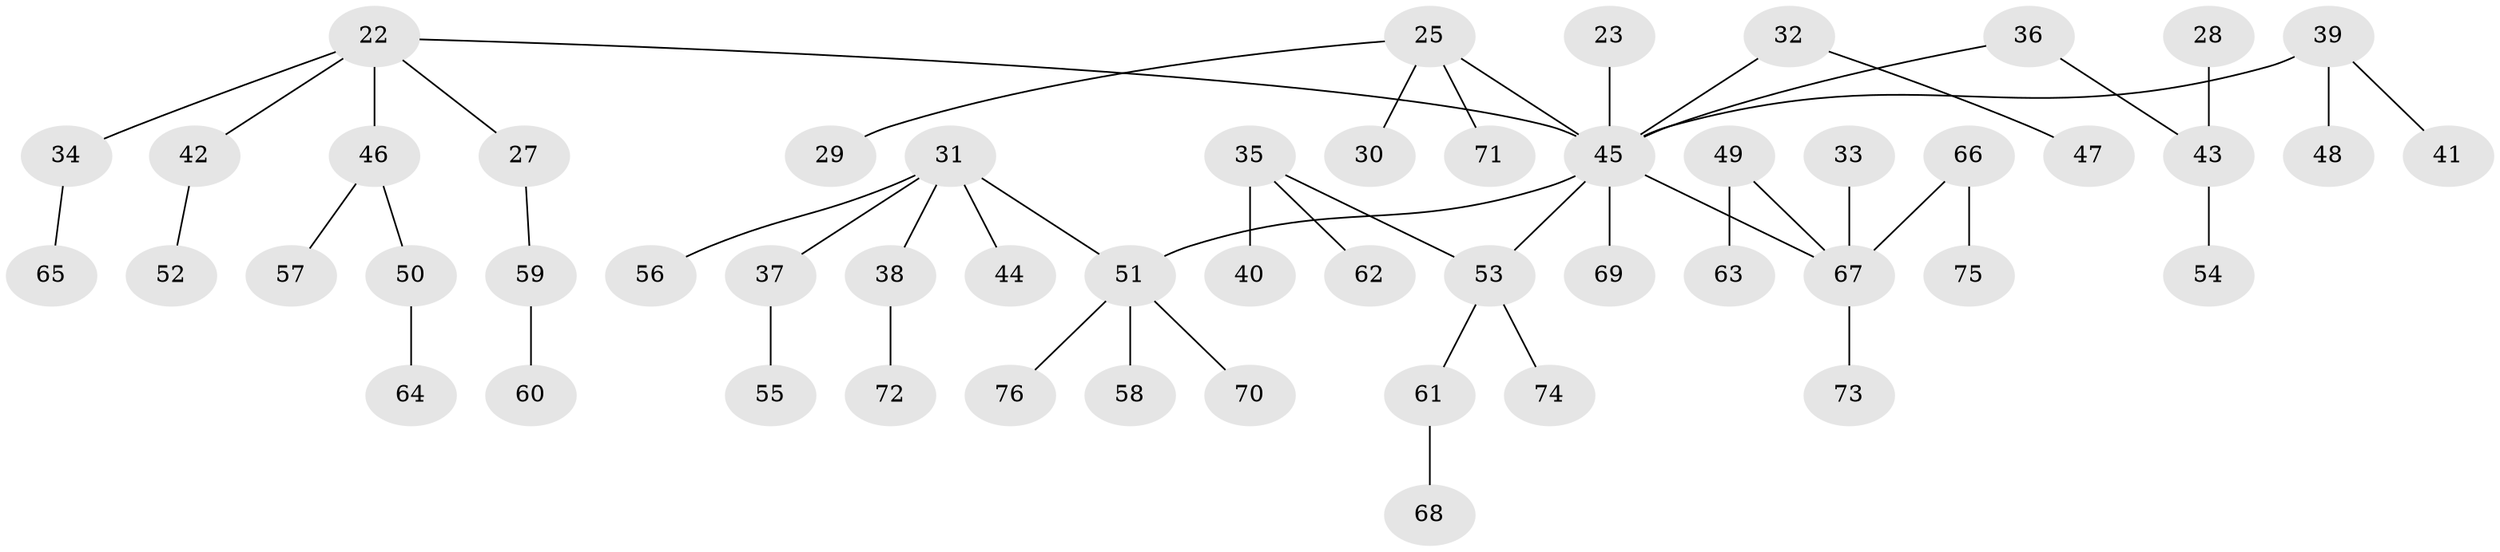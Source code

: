 // original degree distribution, {5: 0.02631578947368421, 7: 0.02631578947368421, 3: 0.19736842105263158, 1: 0.4605263157894737, 2: 0.27631578947368424, 4: 0.013157894736842105}
// Generated by graph-tools (version 1.1) at 2025/56/03/04/25 21:56:04]
// undirected, 53 vertices, 52 edges
graph export_dot {
graph [start="1"]
  node [color=gray90,style=filled];
  22 [super="+9+14"];
  23;
  25 [super="+16"];
  27 [super="+10"];
  28;
  29;
  30;
  31 [super="+19+26"];
  32;
  33;
  34;
  35;
  36 [super="+8"];
  37;
  38;
  39;
  40;
  41;
  42;
  43 [super="+13"];
  44;
  45 [super="+3+1"];
  46 [super="+24"];
  47;
  48;
  49;
  50;
  51 [super="+20+21"];
  52;
  53 [super="+17"];
  54;
  55;
  56;
  57;
  58;
  59;
  60;
  61;
  62;
  63;
  64;
  65;
  66;
  67 [super="+18+11"];
  68;
  69;
  70;
  71;
  72;
  73;
  74;
  75;
  76;
  22 -- 42;
  22 -- 27;
  22 -- 45;
  22 -- 34;
  22 -- 46;
  23 -- 45;
  25 -- 29;
  25 -- 30;
  25 -- 45;
  25 -- 71;
  27 -- 59;
  28 -- 43;
  31 -- 37;
  31 -- 44;
  31 -- 51;
  31 -- 56;
  31 -- 38;
  32 -- 47;
  32 -- 45;
  33 -- 67;
  34 -- 65;
  35 -- 40;
  35 -- 62;
  35 -- 53;
  36 -- 45;
  36 -- 43;
  37 -- 55;
  38 -- 72;
  39 -- 41;
  39 -- 48;
  39 -- 45;
  42 -- 52;
  43 -- 54;
  45 -- 69;
  45 -- 53;
  45 -- 51;
  45 -- 67;
  46 -- 50;
  46 -- 57;
  49 -- 63;
  49 -- 67;
  50 -- 64;
  51 -- 58;
  51 -- 76;
  51 -- 70;
  53 -- 61;
  53 -- 74;
  59 -- 60;
  61 -- 68;
  66 -- 75;
  66 -- 67;
  67 -- 73;
}
